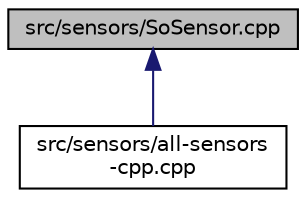 digraph "src/sensors/SoSensor.cpp"
{
 // LATEX_PDF_SIZE
  edge [fontname="Helvetica",fontsize="10",labelfontname="Helvetica",labelfontsize="10"];
  node [fontname="Helvetica",fontsize="10",shape=record];
  Node1 [label="src/sensors/SoSensor.cpp",height=0.2,width=0.4,color="black", fillcolor="grey75", style="filled", fontcolor="black",tooltip=" "];
  Node1 -> Node2 [dir="back",color="midnightblue",fontsize="10",style="solid",fontname="Helvetica"];
  Node2 [label="src/sensors/all-sensors\l-cpp.cpp",height=0.2,width=0.4,color="black", fillcolor="white", style="filled",URL="$all-sensors-cpp_8cpp.html",tooltip=" "];
}
